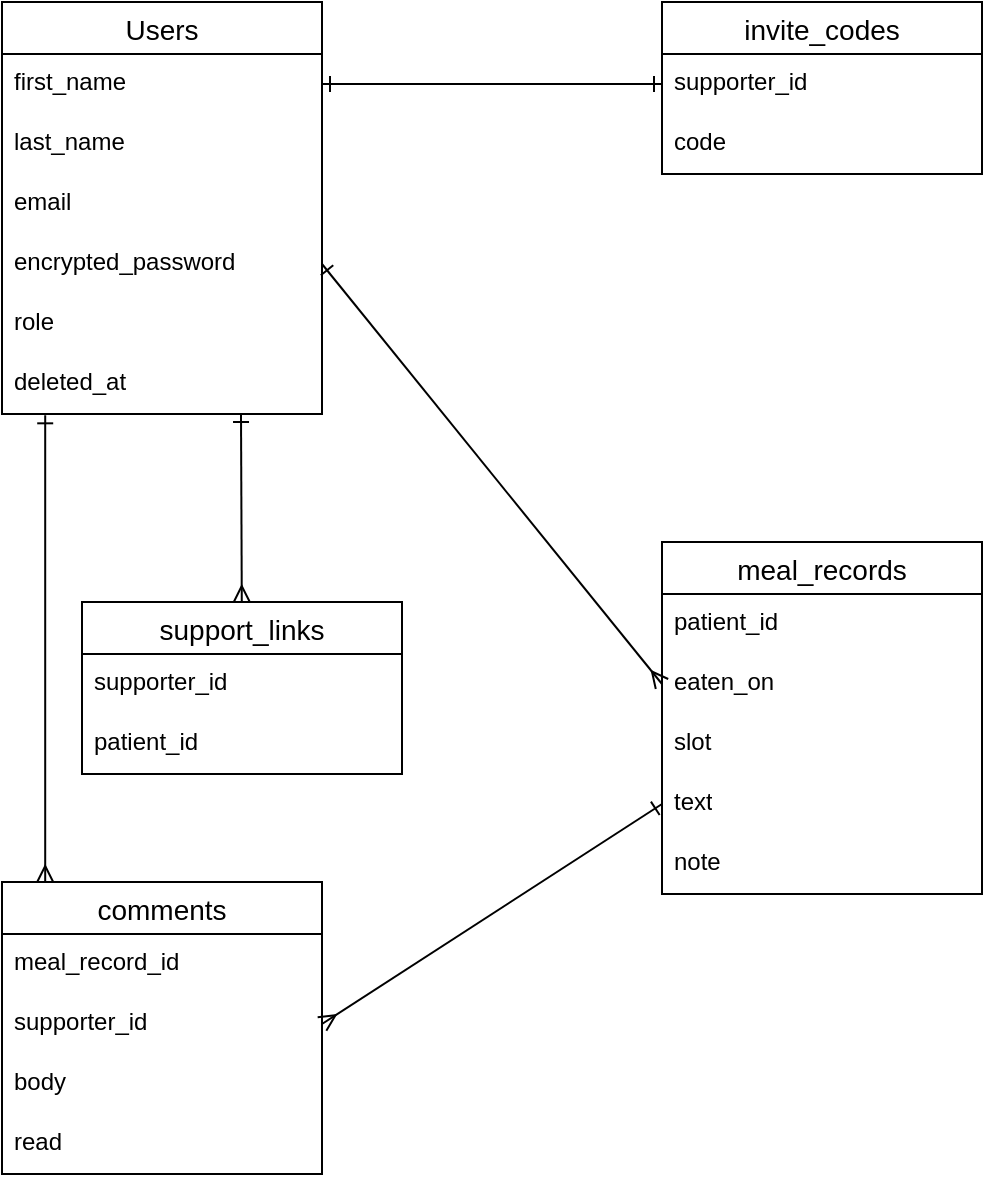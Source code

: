 <mxfile>
    <diagram id="__7ikaoKakqrc8wujWGQ" name="ページ1">
        <mxGraphModel dx="455" dy="419" grid="1" gridSize="10" guides="1" tooltips="1" connect="1" arrows="1" fold="1" page="1" pageScale="1" pageWidth="827" pageHeight="1169" math="0" shadow="0">
            <root>
                <mxCell id="0"/>
                <mxCell id="1" parent="0"/>
                <mxCell id="2" value="Users" style="swimlane;fontStyle=0;childLayout=stackLayout;horizontal=1;startSize=26;horizontalStack=0;resizeParent=1;resizeParentMax=0;resizeLast=0;collapsible=1;marginBottom=0;align=center;fontSize=14;" vertex="1" parent="1">
                    <mxGeometry x="110" y="40" width="160" height="206" as="geometry"/>
                </mxCell>
                <mxCell id="3" value="first_name" style="text;strokeColor=none;fillColor=none;spacingLeft=4;spacingRight=4;overflow=hidden;rotatable=0;points=[[0,0.5],[1,0.5]];portConstraint=eastwest;fontSize=12;whiteSpace=wrap;html=1;" vertex="1" parent="2">
                    <mxGeometry y="26" width="160" height="30" as="geometry"/>
                </mxCell>
                <mxCell id="4" value="last_name" style="text;strokeColor=none;fillColor=none;spacingLeft=4;spacingRight=4;overflow=hidden;rotatable=0;points=[[0,0.5],[1,0.5]];portConstraint=eastwest;fontSize=12;whiteSpace=wrap;html=1;" vertex="1" parent="2">
                    <mxGeometry y="56" width="160" height="30" as="geometry"/>
                </mxCell>
                <mxCell id="5" value="email&lt;div&gt;&lt;br&gt;&lt;/div&gt;" style="text;strokeColor=none;fillColor=none;spacingLeft=4;spacingRight=4;overflow=hidden;rotatable=0;points=[[0,0.5],[1,0.5]];portConstraint=eastwest;fontSize=12;whiteSpace=wrap;html=1;" vertex="1" parent="2">
                    <mxGeometry y="86" width="160" height="30" as="geometry"/>
                </mxCell>
                <mxCell id="7" value="encrypted_password" style="text;strokeColor=none;fillColor=none;spacingLeft=4;spacingRight=4;overflow=hidden;rotatable=0;points=[[0,0.5],[1,0.5]];portConstraint=eastwest;fontSize=12;whiteSpace=wrap;html=1;" vertex="1" parent="2">
                    <mxGeometry y="116" width="160" height="30" as="geometry"/>
                </mxCell>
                <mxCell id="8" value="role" style="text;strokeColor=none;fillColor=none;spacingLeft=4;spacingRight=4;overflow=hidden;rotatable=0;points=[[0,0.5],[1,0.5]];portConstraint=eastwest;fontSize=12;whiteSpace=wrap;html=1;" vertex="1" parent="2">
                    <mxGeometry y="146" width="160" height="30" as="geometry"/>
                </mxCell>
                <mxCell id="27" value="deleted_at" style="text;strokeColor=none;fillColor=none;spacingLeft=4;spacingRight=4;overflow=hidden;rotatable=0;points=[[0,0.5],[1,0.5]];portConstraint=eastwest;fontSize=12;whiteSpace=wrap;html=1;" vertex="1" parent="2">
                    <mxGeometry y="176" width="160" height="30" as="geometry"/>
                </mxCell>
                <mxCell id="13" value="invite_codes" style="swimlane;fontStyle=0;childLayout=stackLayout;horizontal=1;startSize=26;horizontalStack=0;resizeParent=1;resizeParentMax=0;resizeLast=0;collapsible=1;marginBottom=0;align=center;fontSize=14;" vertex="1" parent="1">
                    <mxGeometry x="440" y="40" width="160" height="86" as="geometry"/>
                </mxCell>
                <mxCell id="14" value="supporter_id" style="text;strokeColor=none;fillColor=none;spacingLeft=4;spacingRight=4;overflow=hidden;rotatable=0;points=[[0,0.5],[1,0.5]];portConstraint=eastwest;fontSize=12;whiteSpace=wrap;html=1;" vertex="1" parent="13">
                    <mxGeometry y="26" width="160" height="30" as="geometry"/>
                </mxCell>
                <mxCell id="15" value="code" style="text;strokeColor=none;fillColor=none;spacingLeft=4;spacingRight=4;overflow=hidden;rotatable=0;points=[[0,0.5],[1,0.5]];portConstraint=eastwest;fontSize=12;whiteSpace=wrap;html=1;" vertex="1" parent="13">
                    <mxGeometry y="56" width="160" height="30" as="geometry"/>
                </mxCell>
                <mxCell id="28" value="support_links" style="swimlane;fontStyle=0;childLayout=stackLayout;horizontal=1;startSize=26;horizontalStack=0;resizeParent=1;resizeParentMax=0;resizeLast=0;collapsible=1;marginBottom=0;align=center;fontSize=14;" vertex="1" parent="1">
                    <mxGeometry x="150" y="340" width="160" height="86" as="geometry"/>
                </mxCell>
                <mxCell id="29" value="supporter_id" style="text;strokeColor=none;fillColor=none;spacingLeft=4;spacingRight=4;overflow=hidden;rotatable=0;points=[[0,0.5],[1,0.5]];portConstraint=eastwest;fontSize=12;whiteSpace=wrap;html=1;" vertex="1" parent="28">
                    <mxGeometry y="26" width="160" height="30" as="geometry"/>
                </mxCell>
                <mxCell id="30" value="patient_id" style="text;strokeColor=none;fillColor=none;spacingLeft=4;spacingRight=4;overflow=hidden;rotatable=0;points=[[0,0.5],[1,0.5]];portConstraint=eastwest;fontSize=12;whiteSpace=wrap;html=1;" vertex="1" parent="28">
                    <mxGeometry y="56" width="160" height="30" as="geometry"/>
                </mxCell>
                <mxCell id="32" value="meal_records" style="swimlane;fontStyle=0;childLayout=stackLayout;horizontal=1;startSize=26;horizontalStack=0;resizeParent=1;resizeParentMax=0;resizeLast=0;collapsible=1;marginBottom=0;align=center;fontSize=14;" vertex="1" parent="1">
                    <mxGeometry x="440" y="310" width="160" height="176" as="geometry"/>
                </mxCell>
                <mxCell id="33" value="patient_id" style="text;strokeColor=none;fillColor=none;spacingLeft=4;spacingRight=4;overflow=hidden;rotatable=0;points=[[0,0.5],[1,0.5]];portConstraint=eastwest;fontSize=12;whiteSpace=wrap;html=1;" vertex="1" parent="32">
                    <mxGeometry y="26" width="160" height="30" as="geometry"/>
                </mxCell>
                <mxCell id="35" value="eaten_on" style="text;strokeColor=none;fillColor=none;spacingLeft=4;spacingRight=4;overflow=hidden;rotatable=0;points=[[0,0.5],[1,0.5]];portConstraint=eastwest;fontSize=12;whiteSpace=wrap;html=1;" vertex="1" parent="32">
                    <mxGeometry y="56" width="160" height="30" as="geometry"/>
                </mxCell>
                <mxCell id="37" value="slot " style="text;strokeColor=none;fillColor=none;spacingLeft=4;spacingRight=4;overflow=hidden;rotatable=0;points=[[0,0.5],[1,0.5]];portConstraint=eastwest;fontSize=12;whiteSpace=wrap;html=1;" vertex="1" parent="32">
                    <mxGeometry y="86" width="160" height="30" as="geometry"/>
                </mxCell>
                <mxCell id="36" value="text" style="text;strokeColor=none;fillColor=none;spacingLeft=4;spacingRight=4;overflow=hidden;rotatable=0;points=[[0,0.5],[1,0.5]];portConstraint=eastwest;fontSize=12;whiteSpace=wrap;html=1;" vertex="1" parent="32">
                    <mxGeometry y="116" width="160" height="30" as="geometry"/>
                </mxCell>
                <mxCell id="39" value="note" style="text;strokeColor=none;fillColor=none;spacingLeft=4;spacingRight=4;overflow=hidden;rotatable=0;points=[[0,0.5],[1,0.5]];portConstraint=eastwest;fontSize=12;whiteSpace=wrap;html=1;" vertex="1" parent="32">
                    <mxGeometry y="146" width="160" height="30" as="geometry"/>
                </mxCell>
                <mxCell id="40" value="comments" style="swimlane;fontStyle=0;childLayout=stackLayout;horizontal=1;startSize=26;horizontalStack=0;resizeParent=1;resizeParentMax=0;resizeLast=0;collapsible=1;marginBottom=0;align=center;fontSize=14;" vertex="1" parent="1">
                    <mxGeometry x="110" y="480" width="160" height="146" as="geometry"/>
                </mxCell>
                <mxCell id="41" value="meal_record_id" style="text;strokeColor=none;fillColor=none;spacingLeft=4;spacingRight=4;overflow=hidden;rotatable=0;points=[[0,0.5],[1,0.5]];portConstraint=eastwest;fontSize=12;whiteSpace=wrap;html=1;" vertex="1" parent="40">
                    <mxGeometry y="26" width="160" height="30" as="geometry"/>
                </mxCell>
                <mxCell id="42" value="supporter_id " style="text;strokeColor=none;fillColor=none;spacingLeft=4;spacingRight=4;overflow=hidden;rotatable=0;points=[[0,0.5],[1,0.5]];portConstraint=eastwest;fontSize=12;whiteSpace=wrap;html=1;" vertex="1" parent="40">
                    <mxGeometry y="56" width="160" height="30" as="geometry"/>
                </mxCell>
                <mxCell id="43" value="body" style="text;strokeColor=none;fillColor=none;spacingLeft=4;spacingRight=4;overflow=hidden;rotatable=0;points=[[0,0.5],[1,0.5]];portConstraint=eastwest;fontSize=12;whiteSpace=wrap;html=1;" vertex="1" parent="40">
                    <mxGeometry y="86" width="160" height="30" as="geometry"/>
                </mxCell>
                <mxCell id="44" value="read&amp;nbsp;" style="text;strokeColor=none;fillColor=none;spacingLeft=4;spacingRight=4;overflow=hidden;rotatable=0;points=[[0,0.5],[1,0.5]];portConstraint=eastwest;fontSize=12;whiteSpace=wrap;html=1;" vertex="1" parent="40">
                    <mxGeometry y="116" width="160" height="30" as="geometry"/>
                </mxCell>
                <mxCell id="46" style="edgeStyle=none;html=1;exitX=1;exitY=0.5;exitDx=0;exitDy=0;startArrow=ERone;startFill=0;endArrow=ERone;endFill=0;" edge="1" parent="1" source="3" target="14">
                    <mxGeometry relative="1" as="geometry"/>
                </mxCell>
                <mxCell id="48" style="edgeStyle=none;html=1;exitX=0.435;exitY=1.133;exitDx=0;exitDy=0;exitPerimeter=0;startArrow=ERone;startFill=0;endArrow=ERmany;endFill=0;" edge="1" parent="1">
                    <mxGeometry relative="1" as="geometry">
                        <mxPoint x="229.5" y="246" as="sourcePoint"/>
                        <mxPoint x="229.9" y="340" as="targetPoint"/>
                    </mxGeometry>
                </mxCell>
                <mxCell id="49" style="edgeStyle=none;html=1;exitX=0.135;exitY=1.022;exitDx=0;exitDy=0;exitPerimeter=0;endArrow=ERmany;endFill=0;startArrow=ERone;startFill=0;entryX=0.135;entryY=0;entryDx=0;entryDy=0;entryPerimeter=0;" edge="1" parent="1" source="27" target="40">
                    <mxGeometry relative="1" as="geometry">
                        <mxPoint x="132" y="450" as="targetPoint"/>
                    </mxGeometry>
                </mxCell>
                <mxCell id="50" style="edgeStyle=none;html=1;exitX=1;exitY=0.5;exitDx=0;exitDy=0;entryX=0;entryY=0.5;entryDx=0;entryDy=0;startArrow=ERone;startFill=0;endArrow=ERmany;endFill=0;" edge="1" parent="1" source="7" target="35">
                    <mxGeometry relative="1" as="geometry"/>
                </mxCell>
                <mxCell id="51" style="edgeStyle=none;html=1;exitX=0;exitY=0.5;exitDx=0;exitDy=0;entryX=1;entryY=0.5;entryDx=0;entryDy=0;startArrow=ERone;startFill=0;endArrow=ERmany;endFill=0;" edge="1" parent="1" source="36" target="42">
                    <mxGeometry relative="1" as="geometry"/>
                </mxCell>
            </root>
        </mxGraphModel>
    </diagram>
    <diagram id="nBd07R-1ZloVEKxE6hUm" name="ページ2">
        <mxGraphModel dx="746" dy="419" grid="1" gridSize="10" guides="1" tooltips="1" connect="1" arrows="1" fold="1" page="1" pageScale="1" pageWidth="827" pageHeight="1169" math="0" shadow="0">
            <root>
                <mxCell id="0"/>
                <mxCell id="1" parent="0"/>
                <mxCell id="swK7s4c_qMrib7gPX8T--30" style="edgeStyle=none;html=1;exitX=0;exitY=0.5;exitDx=0;exitDy=0;endArrow=none;endFill=0;" edge="1" parent="1" source="swK7s4c_qMrib7gPX8T--1">
                    <mxGeometry relative="1" as="geometry">
                        <mxPoint x="340" y="100" as="targetPoint"/>
                    </mxGeometry>
                </mxCell>
                <mxCell id="swK7s4c_qMrib7gPX8T--1" value="ユーザー新規登録/ログインページ" style="rounded=1;whiteSpace=wrap;html=1;" vertex="1" parent="1">
                    <mxGeometry x="440" y="80" width="200" height="40" as="geometry"/>
                </mxCell>
                <mxCell id="swK7s4c_qMrib7gPX8T--34" style="edgeStyle=none;html=1;exitX=0.5;exitY=0;exitDx=0;exitDy=0;endArrow=none;endFill=0;" edge="1" parent="1" source="swK7s4c_qMrib7gPX8T--2">
                    <mxGeometry relative="1" as="geometry">
                        <mxPoint x="340" y="100" as="targetPoint"/>
                    </mxGeometry>
                </mxCell>
                <mxCell id="swK7s4c_qMrib7gPX8T--2" value="食事記録カレンダーページ" style="rounded=1;whiteSpace=wrap;html=1;" vertex="1" parent="1">
                    <mxGeometry x="240" y="140" width="200" height="40" as="geometry"/>
                </mxCell>
                <mxCell id="swK7s4c_qMrib7gPX8T--35" style="edgeStyle=none;html=1;exitX=0.5;exitY=0;exitDx=0;exitDy=0;endArrow=none;endFill=0;" edge="1" parent="1" source="swK7s4c_qMrib7gPX8T--3">
                    <mxGeometry relative="1" as="geometry">
                        <mxPoint x="740" y="100" as="targetPoint"/>
                    </mxGeometry>
                </mxCell>
                <mxCell id="swK7s4c_qMrib7gPX8T--3" value="患者一覧ページ" style="rounded=1;whiteSpace=wrap;html=1;" vertex="1" parent="1">
                    <mxGeometry x="640" y="140" width="200" height="40" as="geometry"/>
                </mxCell>
                <mxCell id="swK7s4c_qMrib7gPX8T--11" style="edgeStyle=none;html=1;exitX=0;exitY=0.5;exitDx=0;exitDy=0;endArrow=none;endFill=0;" edge="1" parent="1" source="swK7s4c_qMrib7gPX8T--4">
                    <mxGeometry relative="1" as="geometry">
                        <mxPoint x="260" y="220" as="targetPoint"/>
                    </mxGeometry>
                </mxCell>
                <mxCell id="swK7s4c_qMrib7gPX8T--4" value="招待コード入力ページ" style="rounded=1;whiteSpace=wrap;html=1;" vertex="1" parent="1">
                    <mxGeometry x="280" y="200" width="200" height="40" as="geometry"/>
                </mxCell>
                <mxCell id="swK7s4c_qMrib7gPX8T--12" style="edgeStyle=none;html=1;exitX=0;exitY=0.5;exitDx=0;exitDy=0;endArrow=none;endFill=0;" edge="1" parent="1" source="swK7s4c_qMrib7gPX8T--6">
                    <mxGeometry relative="1" as="geometry">
                        <mxPoint x="260" y="280" as="targetPoint"/>
                    </mxGeometry>
                </mxCell>
                <mxCell id="swK7s4c_qMrib7gPX8T--6" value="食事記録入力ページ" style="rounded=1;whiteSpace=wrap;html=1;" vertex="1" parent="1">
                    <mxGeometry x="280" y="260" width="200" height="40" as="geometry"/>
                </mxCell>
                <mxCell id="swK7s4c_qMrib7gPX8T--14" style="edgeStyle=none;html=1;exitX=0;exitY=0.5;exitDx=0;exitDy=0;startArrow=none;startFill=0;endArrow=none;endFill=0;" edge="1" parent="1" source="swK7s4c_qMrib7gPX8T--7">
                    <mxGeometry relative="1" as="geometry">
                        <mxPoint x="260" y="340" as="targetPoint"/>
                        <Array as="points">
                            <mxPoint x="260" y="340"/>
                        </Array>
                    </mxGeometry>
                </mxCell>
                <mxCell id="swK7s4c_qMrib7gPX8T--7" value="食事記録詳細ページ" style="rounded=1;whiteSpace=wrap;html=1;" vertex="1" parent="1">
                    <mxGeometry x="280" y="320" width="200" height="40" as="geometry"/>
                </mxCell>
                <mxCell id="swK7s4c_qMrib7gPX8T--8" value="食事記録編集ページ" style="rounded=1;whiteSpace=wrap;html=1;" vertex="1" parent="1">
                    <mxGeometry x="320" y="380" width="200" height="40" as="geometry"/>
                </mxCell>
                <mxCell id="swK7s4c_qMrib7gPX8T--9" value="" style="endArrow=none;html=1;entryX=0.083;entryY=0.967;entryDx=0;entryDy=0;entryPerimeter=0;" edge="1" parent="1" target="swK7s4c_qMrib7gPX8T--2">
                    <mxGeometry width="50" height="50" relative="1" as="geometry">
                        <mxPoint x="257" y="340" as="sourcePoint"/>
                        <mxPoint x="450" y="290" as="targetPoint"/>
                    </mxGeometry>
                </mxCell>
                <mxCell id="swK7s4c_qMrib7gPX8T--18" style="edgeStyle=none;html=1;exitX=0.5;exitY=1;exitDx=0;exitDy=0;entryX=0.303;entryY=0;entryDx=0;entryDy=0;entryPerimeter=0;endArrow=none;endFill=0;" edge="1" parent="1" source="swK7s4c_qMrib7gPX8T--7" target="swK7s4c_qMrib7gPX8T--8">
                    <mxGeometry relative="1" as="geometry"/>
                </mxCell>
                <mxCell id="swK7s4c_qMrib7gPX8T--24" style="edgeStyle=none;html=1;exitX=0;exitY=0.5;exitDx=0;exitDy=0;endArrow=none;endFill=0;" edge="1" parent="1" source="swK7s4c_qMrib7gPX8T--19">
                    <mxGeometry relative="1" as="geometry">
                        <mxPoint x="660" y="220" as="targetPoint"/>
                    </mxGeometry>
                </mxCell>
                <mxCell id="swK7s4c_qMrib7gPX8T--19" value="患者食事記録カレンダーページ" style="rounded=1;whiteSpace=wrap;html=1;" vertex="1" parent="1">
                    <mxGeometry x="680" y="200" width="200" height="40" as="geometry"/>
                </mxCell>
                <mxCell id="swK7s4c_qMrib7gPX8T--25" style="edgeStyle=none;html=1;exitX=0;exitY=0.5;exitDx=0;exitDy=0;endArrow=none;endFill=0;" edge="1" parent="1" source="swK7s4c_qMrib7gPX8T--20">
                    <mxGeometry relative="1" as="geometry">
                        <mxPoint x="660" y="280" as="targetPoint"/>
                    </mxGeometry>
                </mxCell>
                <mxCell id="swK7s4c_qMrib7gPX8T--20" value="患者食事記録詳細ページ" style="rounded=1;whiteSpace=wrap;html=1;" vertex="1" parent="1">
                    <mxGeometry x="680" y="260" width="200" height="40" as="geometry"/>
                </mxCell>
                <mxCell id="swK7s4c_qMrib7gPX8T--21" value="コメント入力ページ" style="rounded=1;whiteSpace=wrap;html=1;" vertex="1" parent="1">
                    <mxGeometry x="720" y="320" width="200" height="40" as="geometry"/>
                </mxCell>
                <mxCell id="swK7s4c_qMrib7gPX8T--22" value="" style="endArrow=none;html=1;" edge="1" parent="1">
                    <mxGeometry width="50" height="50" relative="1" as="geometry">
                        <mxPoint x="660" y="280" as="sourcePoint"/>
                        <mxPoint x="661" y="180" as="targetPoint"/>
                    </mxGeometry>
                </mxCell>
                <mxCell id="swK7s4c_qMrib7gPX8T--26" style="edgeStyle=none;html=1;exitX=0.5;exitY=1;exitDx=0;exitDy=0;endArrow=none;endFill=0;" edge="1" parent="1" source="swK7s4c_qMrib7gPX8T--20">
                    <mxGeometry relative="1" as="geometry">
                        <mxPoint x="780" y="320" as="targetPoint"/>
                    </mxGeometry>
                </mxCell>
                <mxCell id="swK7s4c_qMrib7gPX8T--31" style="edgeStyle=none;html=1;exitX=0;exitY=0.5;exitDx=0;exitDy=0;endArrow=none;endFill=0;" edge="1" parent="1">
                    <mxGeometry relative="1" as="geometry">
                        <mxPoint x="640" y="99.5" as="targetPoint"/>
                        <mxPoint x="740" y="99.5" as="sourcePoint"/>
                    </mxGeometry>
                </mxCell>
            </root>
        </mxGraphModel>
    </diagram>
</mxfile>